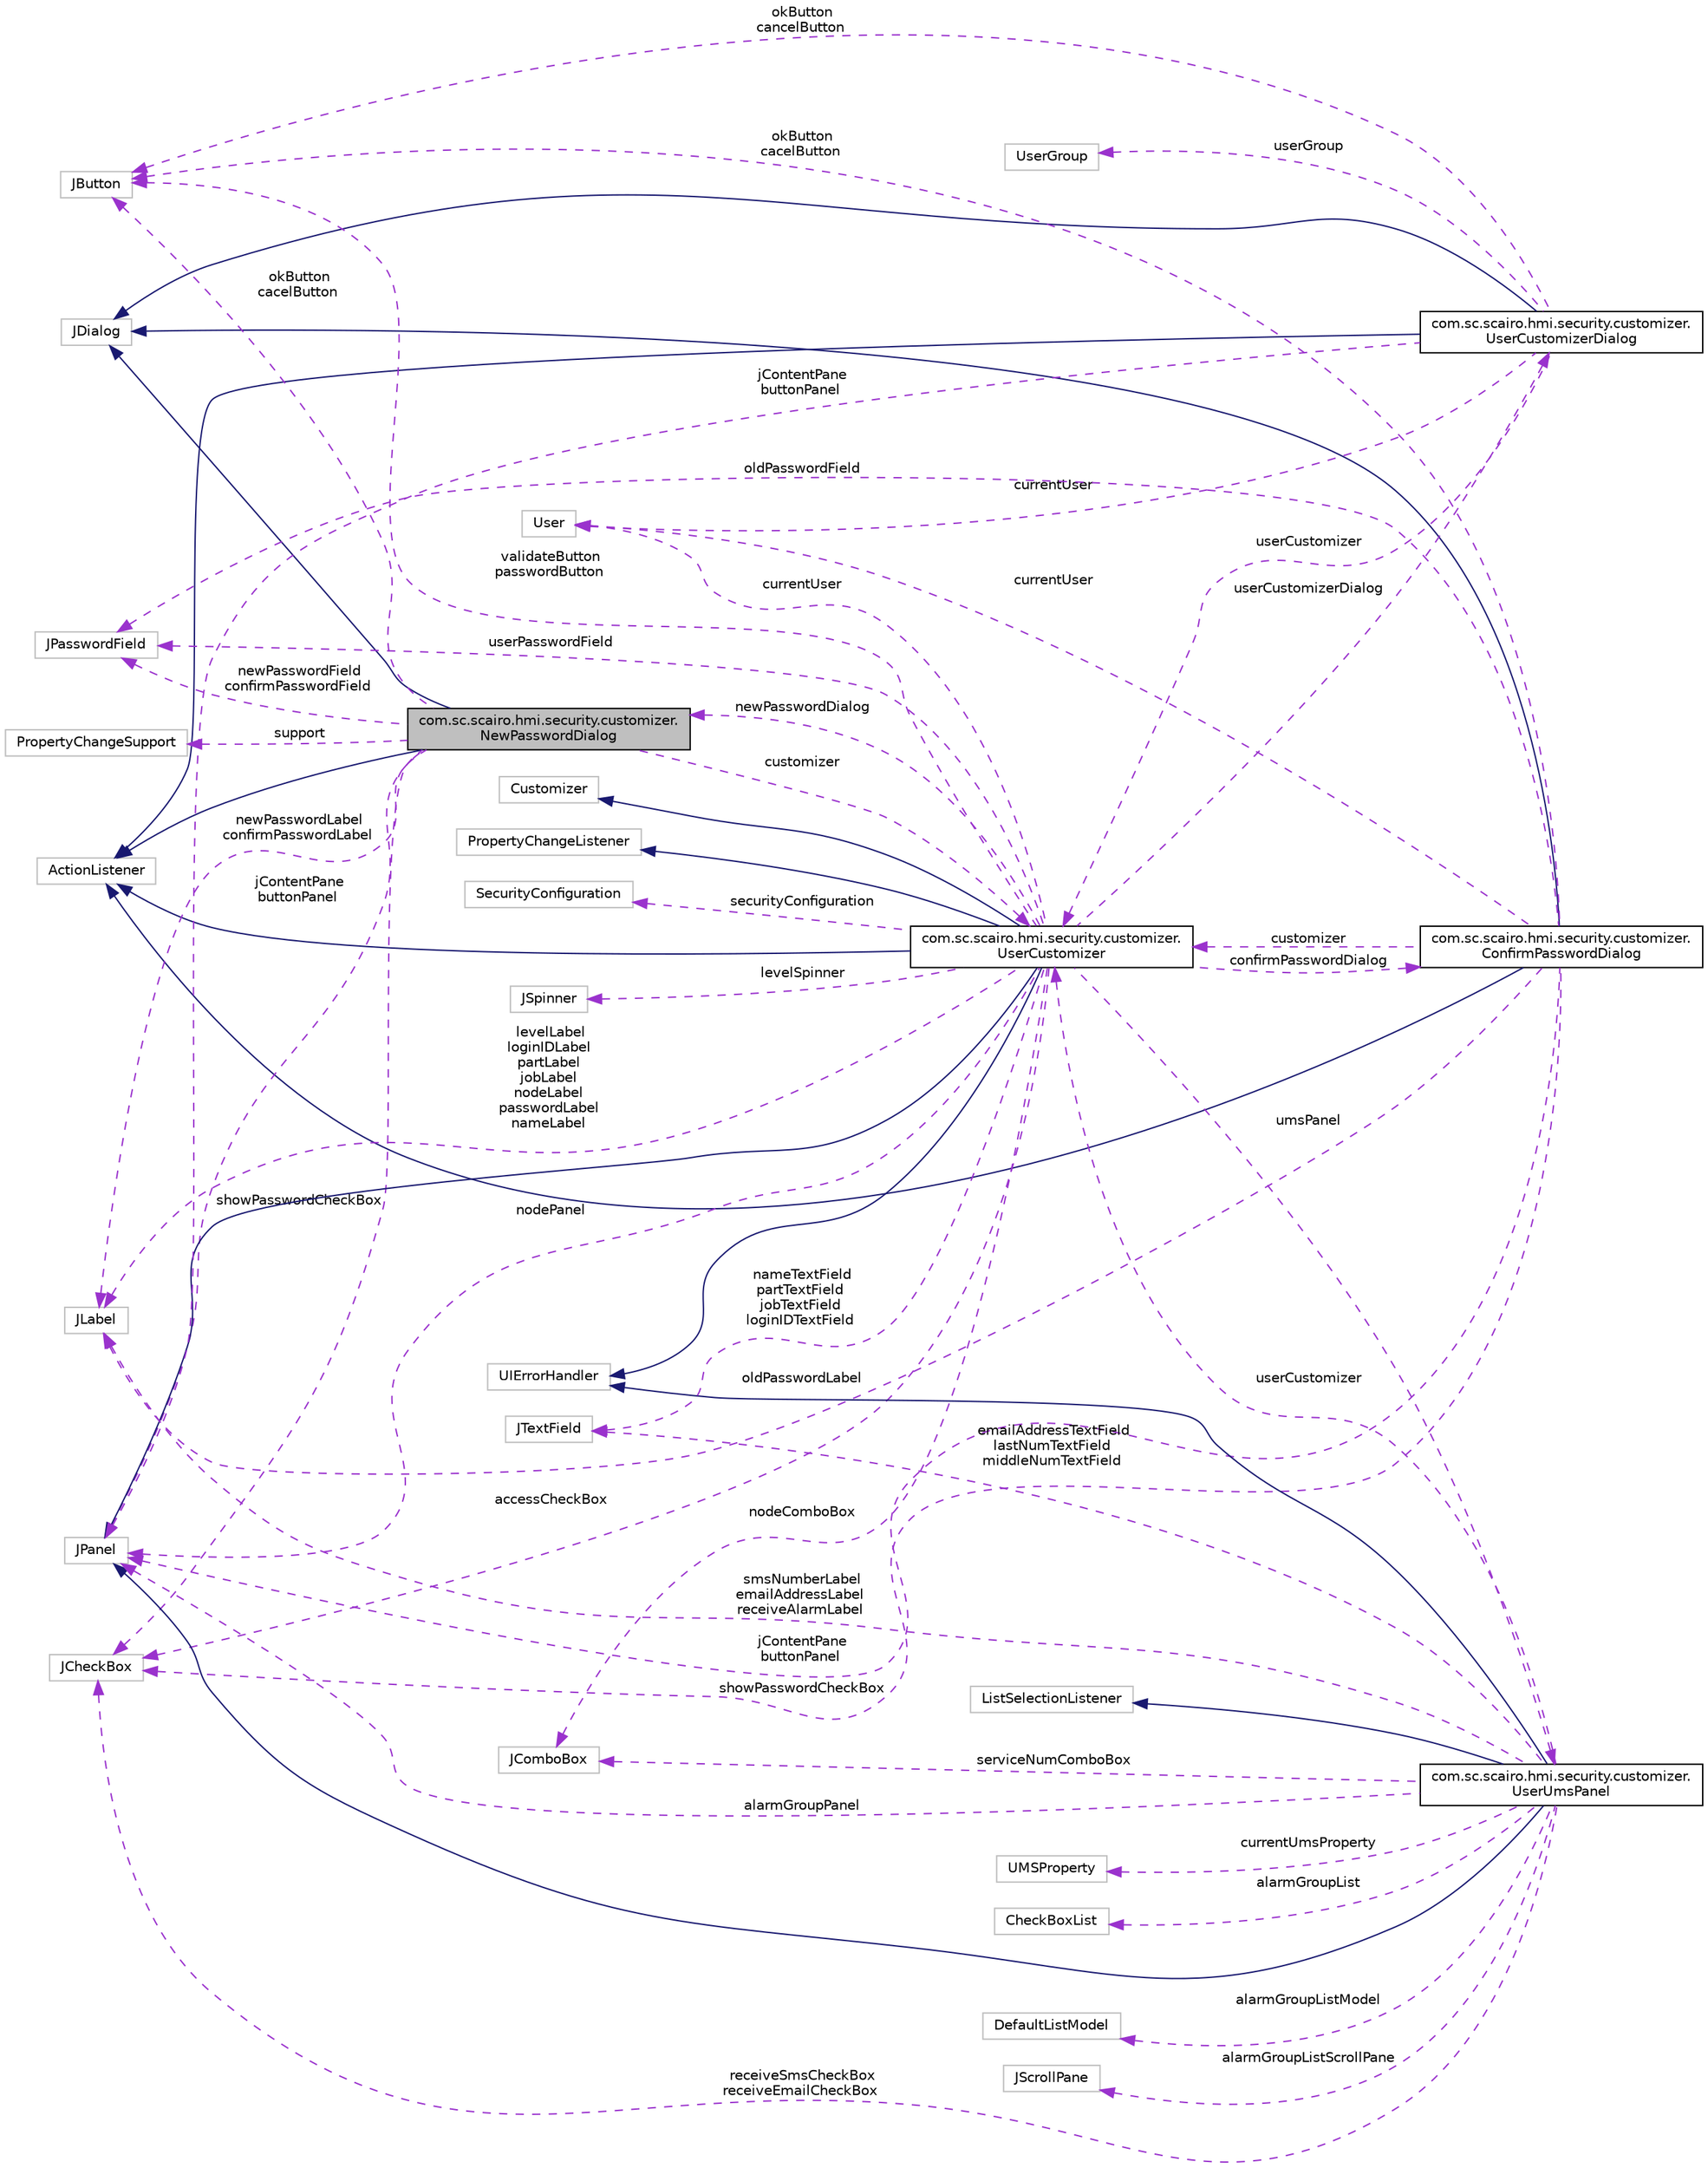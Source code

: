 digraph "com.sc.scairo.hmi.security.customizer.NewPasswordDialog"
{
 // LATEX_PDF_SIZE
  edge [fontname="Helvetica",fontsize="10",labelfontname="Helvetica",labelfontsize="10"];
  node [fontname="Helvetica",fontsize="10",shape=record];
  rankdir="LR";
  Node1 [label="com.sc.scairo.hmi.security.customizer.\lNewPasswordDialog",height=0.2,width=0.4,color="black", fillcolor="grey75", style="filled", fontcolor="black",tooltip=" "];
  Node2 -> Node1 [dir="back",color="midnightblue",fontsize="10",style="solid",fontname="Helvetica"];
  Node2 [label="JDialog",height=0.2,width=0.4,color="grey75", fillcolor="white", style="filled",tooltip=" "];
  Node3 -> Node1 [dir="back",color="midnightblue",fontsize="10",style="solid",fontname="Helvetica"];
  Node3 [label="ActionListener",height=0.2,width=0.4,color="grey75", fillcolor="white", style="filled",tooltip=" "];
  Node4 -> Node1 [dir="back",color="darkorchid3",fontsize="10",style="dashed",label=" okButton\ncacelButton" ,fontname="Helvetica"];
  Node4 [label="JButton",height=0.2,width=0.4,color="grey75", fillcolor="white", style="filled",tooltip=" "];
  Node5 -> Node1 [dir="back",color="darkorchid3",fontsize="10",style="dashed",label=" showPasswordCheckBox" ,fontname="Helvetica"];
  Node5 [label="JCheckBox",height=0.2,width=0.4,color="grey75", fillcolor="white", style="filled",tooltip=" "];
  Node6 -> Node1 [dir="back",color="darkorchid3",fontsize="10",style="dashed",label=" customizer" ,fontname="Helvetica"];
  Node6 [label="com.sc.scairo.hmi.security.customizer.\lUserCustomizer",height=0.2,width=0.4,color="black", fillcolor="white", style="filled",URL="$classcom_1_1sc_1_1scairo_1_1hmi_1_1security_1_1customizer_1_1_user_customizer.html",tooltip=" "];
  Node7 -> Node6 [dir="back",color="midnightblue",fontsize="10",style="solid",fontname="Helvetica"];
  Node7 [label="JPanel",height=0.2,width=0.4,color="grey75", fillcolor="white", style="filled",tooltip=" "];
  Node8 -> Node6 [dir="back",color="midnightblue",fontsize="10",style="solid",fontname="Helvetica"];
  Node8 [label="Customizer",height=0.2,width=0.4,color="grey75", fillcolor="white", style="filled",tooltip=" "];
  Node3 -> Node6 [dir="back",color="midnightblue",fontsize="10",style="solid",fontname="Helvetica"];
  Node9 -> Node6 [dir="back",color="midnightblue",fontsize="10",style="solid",fontname="Helvetica"];
  Node9 [label="UIErrorHandler",height=0.2,width=0.4,color="grey75", fillcolor="white", style="filled",tooltip=" "];
  Node10 -> Node6 [dir="back",color="midnightblue",fontsize="10",style="solid",fontname="Helvetica"];
  Node10 [label="PropertyChangeListener",height=0.2,width=0.4,color="grey75", fillcolor="white", style="filled",tooltip=" "];
  Node11 -> Node6 [dir="back",color="darkorchid3",fontsize="10",style="dashed",label=" userCustomizerDialog" ,fontname="Helvetica"];
  Node11 [label="com.sc.scairo.hmi.security.customizer.\lUserCustomizerDialog",height=0.2,width=0.4,color="black", fillcolor="white", style="filled",URL="$classcom_1_1sc_1_1scairo_1_1hmi_1_1security_1_1customizer_1_1_user_customizer_dialog.html",tooltip=" "];
  Node2 -> Node11 [dir="back",color="midnightblue",fontsize="10",style="solid",fontname="Helvetica"];
  Node3 -> Node11 [dir="back",color="midnightblue",fontsize="10",style="solid",fontname="Helvetica"];
  Node4 -> Node11 [dir="back",color="darkorchid3",fontsize="10",style="dashed",label=" okButton\ncancelButton" ,fontname="Helvetica"];
  Node12 -> Node11 [dir="back",color="darkorchid3",fontsize="10",style="dashed",label=" userGroup" ,fontname="Helvetica"];
  Node12 [label="UserGroup",height=0.2,width=0.4,color="grey75", fillcolor="white", style="filled",tooltip=" "];
  Node6 -> Node11 [dir="back",color="darkorchid3",fontsize="10",style="dashed",label=" userCustomizer" ,fontname="Helvetica"];
  Node13 -> Node11 [dir="back",color="darkorchid3",fontsize="10",style="dashed",label=" currentUser" ,fontname="Helvetica"];
  Node13 [label="User",height=0.2,width=0.4,color="grey75", fillcolor="white", style="filled",tooltip=" "];
  Node7 -> Node11 [dir="back",color="darkorchid3",fontsize="10",style="dashed",label=" jContentPane\nbuttonPanel" ,fontname="Helvetica"];
  Node4 -> Node6 [dir="back",color="darkorchid3",fontsize="10",style="dashed",label=" validateButton\npasswordButton" ,fontname="Helvetica"];
  Node5 -> Node6 [dir="back",color="darkorchid3",fontsize="10",style="dashed",label=" accessCheckBox" ,fontname="Helvetica"];
  Node14 -> Node6 [dir="back",color="darkorchid3",fontsize="10",style="dashed",label=" securityConfiguration" ,fontname="Helvetica"];
  Node14 [label="SecurityConfiguration",height=0.2,width=0.4,color="grey75", fillcolor="white", style="filled",tooltip=" "];
  Node15 -> Node6 [dir="back",color="darkorchid3",fontsize="10",style="dashed",label=" nameTextField\npartTextField\njobTextField\nloginIDTextField" ,fontname="Helvetica"];
  Node15 [label="JTextField",height=0.2,width=0.4,color="grey75", fillcolor="white", style="filled",tooltip=" "];
  Node16 -> Node6 [dir="back",color="darkorchid3",fontsize="10",style="dashed",label=" levelSpinner" ,fontname="Helvetica"];
  Node16 [label="JSpinner",height=0.2,width=0.4,color="grey75", fillcolor="white", style="filled",tooltip=" "];
  Node17 -> Node6 [dir="back",color="darkorchid3",fontsize="10",style="dashed",label=" userPasswordField" ,fontname="Helvetica"];
  Node17 [label="JPasswordField",height=0.2,width=0.4,color="grey75", fillcolor="white", style="filled",tooltip=" "];
  Node18 -> Node6 [dir="back",color="darkorchid3",fontsize="10",style="dashed",label=" confirmPasswordDialog" ,fontname="Helvetica"];
  Node18 [label="com.sc.scairo.hmi.security.customizer.\lConfirmPasswordDialog",height=0.2,width=0.4,color="black", fillcolor="white", style="filled",URL="$classcom_1_1sc_1_1scairo_1_1hmi_1_1security_1_1customizer_1_1_confirm_password_dialog.html",tooltip=" "];
  Node2 -> Node18 [dir="back",color="midnightblue",fontsize="10",style="solid",fontname="Helvetica"];
  Node3 -> Node18 [dir="back",color="midnightblue",fontsize="10",style="solid",fontname="Helvetica"];
  Node4 -> Node18 [dir="back",color="darkorchid3",fontsize="10",style="dashed",label=" okButton\ncacelButton" ,fontname="Helvetica"];
  Node5 -> Node18 [dir="back",color="darkorchid3",fontsize="10",style="dashed",label=" showPasswordCheckBox" ,fontname="Helvetica"];
  Node6 -> Node18 [dir="back",color="darkorchid3",fontsize="10",style="dashed",label=" customizer" ,fontname="Helvetica"];
  Node17 -> Node18 [dir="back",color="darkorchid3",fontsize="10",style="dashed",label=" oldPasswordField" ,fontname="Helvetica"];
  Node13 -> Node18 [dir="back",color="darkorchid3",fontsize="10",style="dashed",label=" currentUser" ,fontname="Helvetica"];
  Node19 -> Node18 [dir="back",color="darkorchid3",fontsize="10",style="dashed",label=" oldPasswordLabel" ,fontname="Helvetica"];
  Node19 [label="JLabel",height=0.2,width=0.4,color="grey75", fillcolor="white", style="filled",tooltip=" "];
  Node7 -> Node18 [dir="back",color="darkorchid3",fontsize="10",style="dashed",label=" jContentPane\nbuttonPanel" ,fontname="Helvetica"];
  Node20 -> Node6 [dir="back",color="darkorchid3",fontsize="10",style="dashed",label=" umsPanel" ,fontname="Helvetica"];
  Node20 [label="com.sc.scairo.hmi.security.customizer.\lUserUmsPanel",height=0.2,width=0.4,color="black", fillcolor="white", style="filled",URL="$classcom_1_1sc_1_1scairo_1_1hmi_1_1security_1_1customizer_1_1_user_ums_panel.html",tooltip=" "];
  Node7 -> Node20 [dir="back",color="midnightblue",fontsize="10",style="solid",fontname="Helvetica"];
  Node21 -> Node20 [dir="back",color="midnightblue",fontsize="10",style="solid",fontname="Helvetica"];
  Node21 [label="ListSelectionListener",height=0.2,width=0.4,color="grey75", fillcolor="white", style="filled",tooltip=" "];
  Node9 -> Node20 [dir="back",color="midnightblue",fontsize="10",style="solid",fontname="Helvetica"];
  Node5 -> Node20 [dir="back",color="darkorchid3",fontsize="10",style="dashed",label=" receiveSmsCheckBox\nreceiveEmailCheckBox" ,fontname="Helvetica"];
  Node15 -> Node20 [dir="back",color="darkorchid3",fontsize="10",style="dashed",label=" emailAddressTextField\nlastNumTextField\nmiddleNumTextField" ,fontname="Helvetica"];
  Node22 -> Node20 [dir="back",color="darkorchid3",fontsize="10",style="dashed",label=" currentUmsProperty" ,fontname="Helvetica"];
  Node22 [label="UMSProperty",height=0.2,width=0.4,color="grey75", fillcolor="white", style="filled",tooltip=" "];
  Node23 -> Node20 [dir="back",color="darkorchid3",fontsize="10",style="dashed",label=" alarmGroupList" ,fontname="Helvetica"];
  Node23 [label="CheckBoxList",height=0.2,width=0.4,color="grey75", fillcolor="white", style="filled",tooltip=" "];
  Node24 -> Node20 [dir="back",color="darkorchid3",fontsize="10",style="dashed",label=" alarmGroupListModel" ,fontname="Helvetica"];
  Node24 [label="DefaultListModel",height=0.2,width=0.4,color="grey75", fillcolor="white", style="filled",tooltip=" "];
  Node6 -> Node20 [dir="back",color="darkorchid3",fontsize="10",style="dashed",label=" userCustomizer" ,fontname="Helvetica"];
  Node25 -> Node20 [dir="back",color="darkorchid3",fontsize="10",style="dashed",label=" serviceNumComboBox" ,fontname="Helvetica"];
  Node25 [label="JComboBox",height=0.2,width=0.4,color="grey75", fillcolor="white", style="filled",tooltip=" "];
  Node19 -> Node20 [dir="back",color="darkorchid3",fontsize="10",style="dashed",label=" smsNumberLabel\nemailAddressLabel\nreceiveAlarmLabel" ,fontname="Helvetica"];
  Node7 -> Node20 [dir="back",color="darkorchid3",fontsize="10",style="dashed",label=" alarmGroupPanel" ,fontname="Helvetica"];
  Node26 -> Node20 [dir="back",color="darkorchid3",fontsize="10",style="dashed",label=" alarmGroupListScrollPane" ,fontname="Helvetica"];
  Node26 [label="JScrollPane",height=0.2,width=0.4,color="grey75", fillcolor="white", style="filled",tooltip=" "];
  Node25 -> Node6 [dir="back",color="darkorchid3",fontsize="10",style="dashed",label=" nodeComboBox" ,fontname="Helvetica"];
  Node13 -> Node6 [dir="back",color="darkorchid3",fontsize="10",style="dashed",label=" currentUser" ,fontname="Helvetica"];
  Node19 -> Node6 [dir="back",color="darkorchid3",fontsize="10",style="dashed",label=" levelLabel\nloginIDLabel\npartLabel\njobLabel\nnodeLabel\npasswordLabel\nnameLabel" ,fontname="Helvetica"];
  Node7 -> Node6 [dir="back",color="darkorchid3",fontsize="10",style="dashed",label=" nodePanel" ,fontname="Helvetica"];
  Node1 -> Node6 [dir="back",color="darkorchid3",fontsize="10",style="dashed",label=" newPasswordDialog" ,fontname="Helvetica"];
  Node17 -> Node1 [dir="back",color="darkorchid3",fontsize="10",style="dashed",label=" newPasswordField\nconfirmPasswordField" ,fontname="Helvetica"];
  Node19 -> Node1 [dir="back",color="darkorchid3",fontsize="10",style="dashed",label=" newPasswordLabel\nconfirmPasswordLabel" ,fontname="Helvetica"];
  Node7 -> Node1 [dir="back",color="darkorchid3",fontsize="10",style="dashed",label=" jContentPane\nbuttonPanel" ,fontname="Helvetica"];
  Node27 -> Node1 [dir="back",color="darkorchid3",fontsize="10",style="dashed",label=" support" ,fontname="Helvetica"];
  Node27 [label="PropertyChangeSupport",height=0.2,width=0.4,color="grey75", fillcolor="white", style="filled",tooltip=" "];
}
